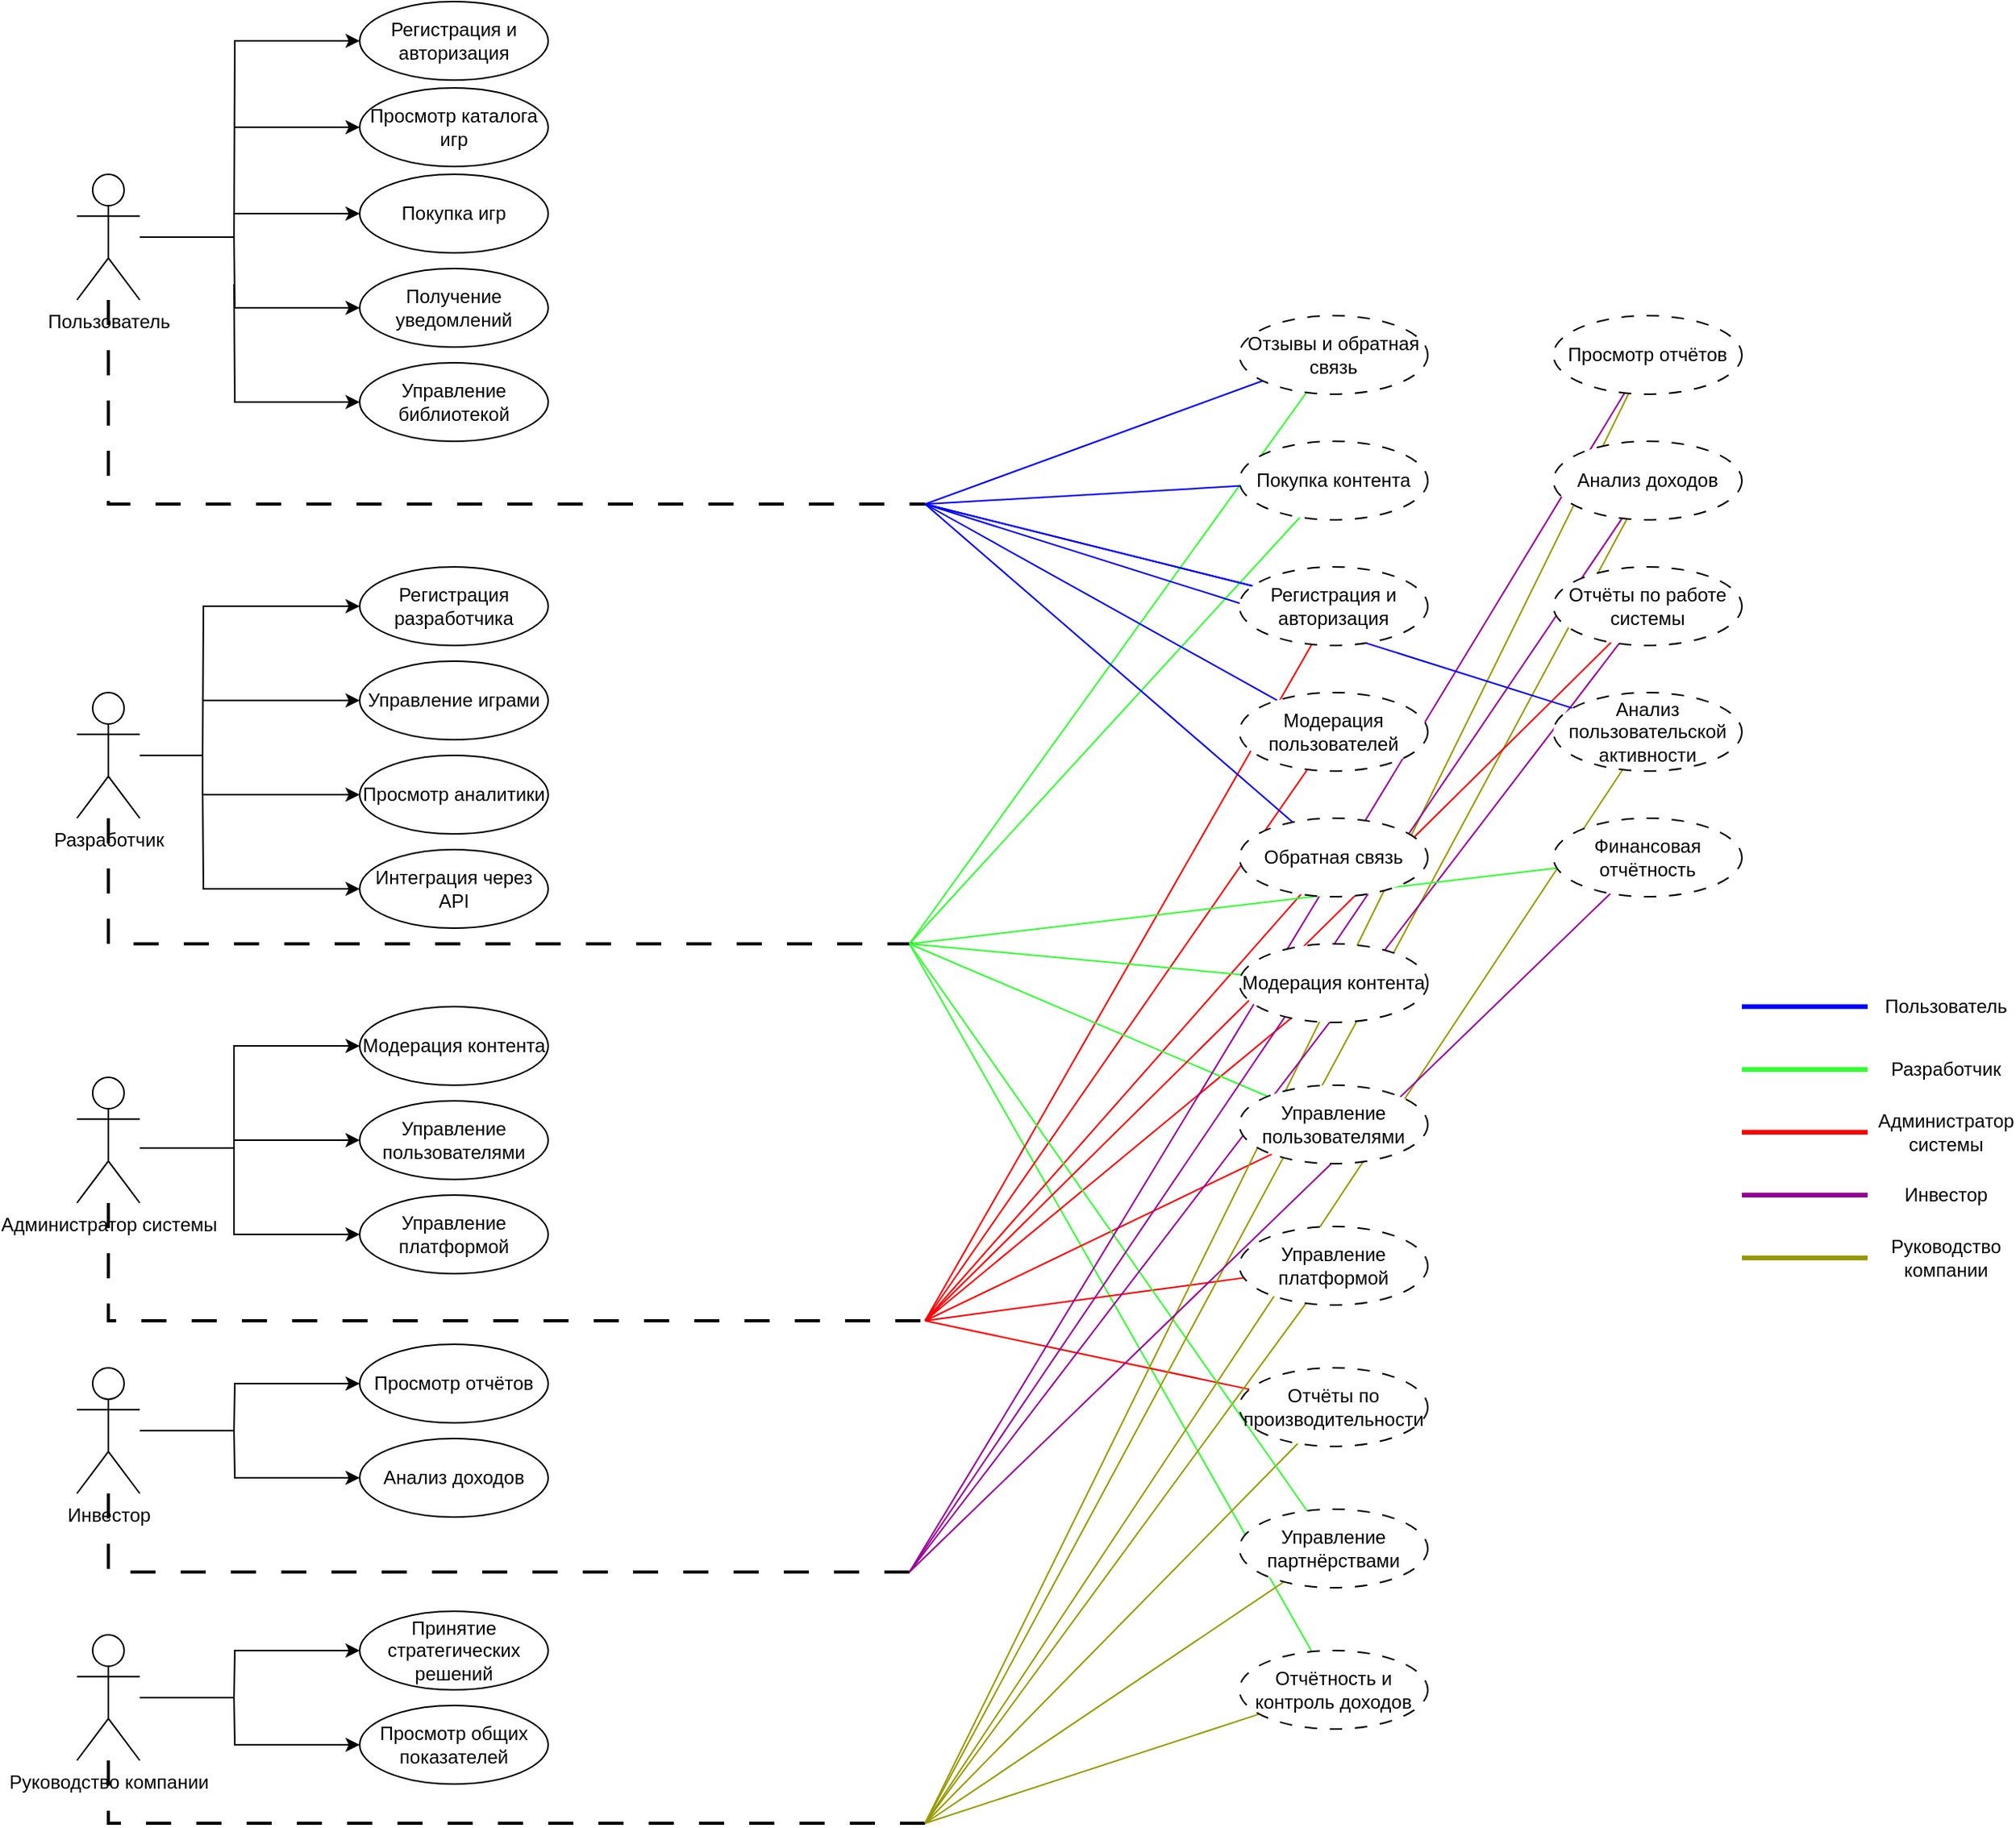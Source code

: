 <mxfile version="24.7.16">
  <diagram name="Страница — 1" id="D-IoQ3v4bLkswCky7Vqq">
    <mxGraphModel dx="1254" dy="1706" grid="1" gridSize="10" guides="1" tooltips="1" connect="1" arrows="1" fold="1" page="1" pageScale="1" pageWidth="827" pageHeight="1169" math="0" shadow="0">
      <root>
        <mxCell id="0" />
        <mxCell id="1" parent="0" />
        <mxCell id="D_x7PQ11Qpdmi0xJWcvq-93" style="rounded=0;orthogonalLoop=1;jettySize=auto;html=1;endArrow=none;endFill=0;strokeColor=#33FF33;" edge="1" parent="1" source="D_x7PQ11Qpdmi0xJWcvq-89">
          <mxGeometry relative="1" as="geometry">
            <mxPoint x="590" y="600.0" as="targetPoint" />
          </mxGeometry>
        </mxCell>
        <mxCell id="D_x7PQ11Qpdmi0xJWcvq-25" style="edgeStyle=orthogonalEdgeStyle;rounded=0;orthogonalLoop=1;jettySize=auto;html=1;endArrow=none;endFill=0;" edge="1" parent="1" source="D_x7PQ11Qpdmi0xJWcvq-1">
          <mxGeometry relative="1" as="geometry">
            <mxPoint x="160" y="150" as="targetPoint" />
            <Array as="points">
              <mxPoint x="160" y="150" />
              <mxPoint x="160" y="151" />
            </Array>
          </mxGeometry>
        </mxCell>
        <mxCell id="D_x7PQ11Qpdmi0xJWcvq-53" style="edgeStyle=orthogonalEdgeStyle;rounded=0;orthogonalLoop=1;jettySize=auto;html=1;strokeWidth=2;endArrow=none;endFill=0;dashed=1;dashPattern=8 8;" edge="1" parent="1" source="D_x7PQ11Qpdmi0xJWcvq-1">
          <mxGeometry relative="1" as="geometry">
            <mxPoint x="600" y="320" as="targetPoint" />
            <Array as="points">
              <mxPoint x="80" y="320" />
            </Array>
          </mxGeometry>
        </mxCell>
        <mxCell id="D_x7PQ11Qpdmi0xJWcvq-1" value="Пользователь" style="shape=umlActor;verticalLabelPosition=bottom;verticalAlign=top;html=1;outlineConnect=0;" vertex="1" parent="1">
          <mxGeometry x="60" y="110" width="40" height="80" as="geometry" />
        </mxCell>
        <mxCell id="D_x7PQ11Qpdmi0xJWcvq-33" style="edgeStyle=orthogonalEdgeStyle;rounded=0;orthogonalLoop=1;jettySize=auto;html=1;endArrow=none;endFill=0;" edge="1" parent="1" source="D_x7PQ11Qpdmi0xJWcvq-2">
          <mxGeometry relative="1" as="geometry">
            <mxPoint x="140" y="480" as="targetPoint" />
          </mxGeometry>
        </mxCell>
        <mxCell id="D_x7PQ11Qpdmi0xJWcvq-54" style="edgeStyle=orthogonalEdgeStyle;rounded=0;orthogonalLoop=1;jettySize=auto;html=1;strokeWidth=2;endArrow=none;endFill=0;dashed=1;dashPattern=8 8;" edge="1" parent="1" source="D_x7PQ11Qpdmi0xJWcvq-2">
          <mxGeometry relative="1" as="geometry">
            <mxPoint x="600" y="600" as="targetPoint" />
            <Array as="points">
              <mxPoint x="80" y="600" />
            </Array>
          </mxGeometry>
        </mxCell>
        <mxCell id="D_x7PQ11Qpdmi0xJWcvq-2" value="Разработчик" style="shape=umlActor;verticalLabelPosition=bottom;verticalAlign=top;html=1;outlineConnect=0;" vertex="1" parent="1">
          <mxGeometry x="60" y="440" width="40" height="80" as="geometry" />
        </mxCell>
        <mxCell id="D_x7PQ11Qpdmi0xJWcvq-47" style="edgeStyle=orthogonalEdgeStyle;rounded=0;orthogonalLoop=1;jettySize=auto;html=1;endArrow=none;endFill=0;" edge="1" parent="1" source="D_x7PQ11Qpdmi0xJWcvq-3">
          <mxGeometry relative="1" as="geometry">
            <mxPoint x="160" y="1080" as="targetPoint" />
          </mxGeometry>
        </mxCell>
        <mxCell id="D_x7PQ11Qpdmi0xJWcvq-58" style="edgeStyle=orthogonalEdgeStyle;rounded=0;orthogonalLoop=1;jettySize=auto;html=1;endArrow=none;endFill=0;dashed=1;dashPattern=8 8;strokeWidth=2;" edge="1" parent="1" source="D_x7PQ11Qpdmi0xJWcvq-3">
          <mxGeometry relative="1" as="geometry">
            <mxPoint x="600" y="1160" as="targetPoint" />
            <Array as="points">
              <mxPoint x="80" y="1160" />
            </Array>
          </mxGeometry>
        </mxCell>
        <mxCell id="D_x7PQ11Qpdmi0xJWcvq-3" value="Руководство компании" style="shape=umlActor;verticalLabelPosition=bottom;verticalAlign=top;html=1;outlineConnect=0;" vertex="1" parent="1">
          <mxGeometry x="60" y="1040" width="40" height="80" as="geometry" />
        </mxCell>
        <mxCell id="D_x7PQ11Qpdmi0xJWcvq-38" style="edgeStyle=orthogonalEdgeStyle;rounded=0;orthogonalLoop=1;jettySize=auto;html=1;endArrow=none;endFill=0;" edge="1" parent="1">
          <mxGeometry relative="1" as="geometry">
            <mxPoint x="160" y="730" as="targetPoint" />
            <mxPoint x="100.0" y="730" as="sourcePoint" />
          </mxGeometry>
        </mxCell>
        <mxCell id="D_x7PQ11Qpdmi0xJWcvq-56" style="edgeStyle=orthogonalEdgeStyle;rounded=0;orthogonalLoop=1;jettySize=auto;html=1;endArrow=none;endFill=0;dashed=1;dashPattern=8 8;strokeWidth=2;" edge="1" parent="1" source="D_x7PQ11Qpdmi0xJWcvq-4">
          <mxGeometry relative="1" as="geometry">
            <mxPoint x="600" y="840.0" as="targetPoint" />
            <Array as="points">
              <mxPoint x="80" y="840" />
            </Array>
          </mxGeometry>
        </mxCell>
        <mxCell id="D_x7PQ11Qpdmi0xJWcvq-4" value="&lt;div style=&quot;&quot;&gt;&lt;span style=&quot;background-color: initial;&quot;&gt;Администратор системы&lt;/span&gt;&lt;/div&gt;" style="shape=umlActor;verticalLabelPosition=bottom;verticalAlign=top;html=1;outlineConnect=0;align=center;" vertex="1" parent="1">
          <mxGeometry x="60" y="685" width="40" height="80" as="geometry" />
        </mxCell>
        <mxCell id="D_x7PQ11Qpdmi0xJWcvq-44" style="edgeStyle=orthogonalEdgeStyle;rounded=0;orthogonalLoop=1;jettySize=auto;html=1;endArrow=none;endFill=0;" edge="1" parent="1" source="D_x7PQ11Qpdmi0xJWcvq-5">
          <mxGeometry relative="1" as="geometry">
            <mxPoint x="160" y="910" as="targetPoint" />
          </mxGeometry>
        </mxCell>
        <mxCell id="D_x7PQ11Qpdmi0xJWcvq-57" style="edgeStyle=orthogonalEdgeStyle;rounded=0;orthogonalLoop=1;jettySize=auto;html=1;endArrow=none;endFill=0;dashed=1;dashPattern=8 8;strokeWidth=2;" edge="1" parent="1" source="D_x7PQ11Qpdmi0xJWcvq-5">
          <mxGeometry relative="1" as="geometry">
            <mxPoint x="600" y="1000" as="targetPoint" />
            <Array as="points">
              <mxPoint x="80" y="1000" />
            </Array>
          </mxGeometry>
        </mxCell>
        <mxCell id="D_x7PQ11Qpdmi0xJWcvq-5" value="Инвестор" style="shape=umlActor;verticalLabelPosition=bottom;verticalAlign=top;html=1;outlineConnect=0;" vertex="1" parent="1">
          <mxGeometry x="60" y="870" width="40" height="80" as="geometry" />
        </mxCell>
        <mxCell id="D_x7PQ11Qpdmi0xJWcvq-26" style="edgeStyle=orthogonalEdgeStyle;rounded=0;orthogonalLoop=1;jettySize=auto;html=1;startArrow=classic;startFill=1;endArrow=none;endFill=0;" edge="1" parent="1" source="D_x7PQ11Qpdmi0xJWcvq-7">
          <mxGeometry relative="1" as="geometry">
            <mxPoint x="160" y="150" as="targetPoint" />
          </mxGeometry>
        </mxCell>
        <mxCell id="D_x7PQ11Qpdmi0xJWcvq-7" value="Регистрация и авторизация" style="ellipse;whiteSpace=wrap;html=1;" vertex="1" parent="1">
          <mxGeometry x="240" width="120" height="50" as="geometry" />
        </mxCell>
        <mxCell id="D_x7PQ11Qpdmi0xJWcvq-27" style="edgeStyle=orthogonalEdgeStyle;rounded=0;orthogonalLoop=1;jettySize=auto;html=1;startArrow=classic;startFill=1;endArrow=none;endFill=0;" edge="1" parent="1" source="D_x7PQ11Qpdmi0xJWcvq-9">
          <mxGeometry relative="1" as="geometry">
            <mxPoint x="160" y="80" as="targetPoint" />
          </mxGeometry>
        </mxCell>
        <mxCell id="D_x7PQ11Qpdmi0xJWcvq-9" value="Просмотр каталога игр" style="ellipse;whiteSpace=wrap;html=1;" vertex="1" parent="1">
          <mxGeometry x="240" y="55" width="120" height="50" as="geometry" />
        </mxCell>
        <mxCell id="D_x7PQ11Qpdmi0xJWcvq-29" style="edgeStyle=orthogonalEdgeStyle;rounded=0;orthogonalLoop=1;jettySize=auto;html=1;startArrow=classic;startFill=1;endArrow=none;endFill=0;" edge="1" parent="1" source="D_x7PQ11Qpdmi0xJWcvq-10">
          <mxGeometry relative="1" as="geometry">
            <mxPoint x="160" y="135" as="targetPoint" />
          </mxGeometry>
        </mxCell>
        <mxCell id="D_x7PQ11Qpdmi0xJWcvq-10" value="Покупка игр" style="ellipse;whiteSpace=wrap;html=1;" vertex="1" parent="1">
          <mxGeometry x="240" y="110" width="120" height="50" as="geometry" />
        </mxCell>
        <mxCell id="D_x7PQ11Qpdmi0xJWcvq-30" style="edgeStyle=orthogonalEdgeStyle;rounded=0;orthogonalLoop=1;jettySize=auto;html=1;startArrow=classic;startFill=1;endArrow=none;endFill=0;" edge="1" parent="1" source="D_x7PQ11Qpdmi0xJWcvq-11">
          <mxGeometry relative="1" as="geometry">
            <mxPoint x="160" y="150" as="targetPoint" />
          </mxGeometry>
        </mxCell>
        <mxCell id="D_x7PQ11Qpdmi0xJWcvq-11" value="Получение уведомлений" style="ellipse;whiteSpace=wrap;html=1;" vertex="1" parent="1">
          <mxGeometry x="240" y="170" width="120" height="50" as="geometry" />
        </mxCell>
        <mxCell id="D_x7PQ11Qpdmi0xJWcvq-31" style="edgeStyle=orthogonalEdgeStyle;rounded=0;orthogonalLoop=1;jettySize=auto;html=1;startArrow=classic;startFill=1;endArrow=none;endFill=0;" edge="1" parent="1" source="D_x7PQ11Qpdmi0xJWcvq-12">
          <mxGeometry relative="1" as="geometry">
            <mxPoint x="160" y="180" as="targetPoint" />
          </mxGeometry>
        </mxCell>
        <mxCell id="D_x7PQ11Qpdmi0xJWcvq-12" value="Управление библиотекой" style="ellipse;whiteSpace=wrap;html=1;" vertex="1" parent="1">
          <mxGeometry x="240" y="230" width="120" height="50" as="geometry" />
        </mxCell>
        <mxCell id="D_x7PQ11Qpdmi0xJWcvq-37" style="edgeStyle=orthogonalEdgeStyle;rounded=0;orthogonalLoop=1;jettySize=auto;html=1;startArrow=classic;startFill=1;endArrow=none;endFill=0;" edge="1" parent="1" source="D_x7PQ11Qpdmi0xJWcvq-13">
          <mxGeometry relative="1" as="geometry">
            <mxPoint x="140" y="500" as="targetPoint" />
          </mxGeometry>
        </mxCell>
        <mxCell id="D_x7PQ11Qpdmi0xJWcvq-13" value="Интеграция через API" style="ellipse;whiteSpace=wrap;html=1;" vertex="1" parent="1">
          <mxGeometry x="240" y="540" width="120" height="50" as="geometry" />
        </mxCell>
        <mxCell id="D_x7PQ11Qpdmi0xJWcvq-36" style="edgeStyle=orthogonalEdgeStyle;rounded=0;orthogonalLoop=1;jettySize=auto;html=1;startArrow=classic;startFill=1;endArrow=none;endFill=0;" edge="1" parent="1" source="D_x7PQ11Qpdmi0xJWcvq-14">
          <mxGeometry relative="1" as="geometry">
            <mxPoint x="140" y="480" as="targetPoint" />
            <Array as="points">
              <mxPoint x="140" y="505" />
            </Array>
          </mxGeometry>
        </mxCell>
        <mxCell id="D_x7PQ11Qpdmi0xJWcvq-14" value="Просмотр аналитики" style="ellipse;whiteSpace=wrap;html=1;" vertex="1" parent="1">
          <mxGeometry x="240" y="480" width="120" height="50" as="geometry" />
        </mxCell>
        <mxCell id="D_x7PQ11Qpdmi0xJWcvq-35" style="edgeStyle=orthogonalEdgeStyle;rounded=0;orthogonalLoop=1;jettySize=auto;html=1;startArrow=classic;startFill=1;endArrow=none;endFill=0;" edge="1" parent="1" source="D_x7PQ11Qpdmi0xJWcvq-15">
          <mxGeometry relative="1" as="geometry">
            <mxPoint x="140" y="445" as="targetPoint" />
          </mxGeometry>
        </mxCell>
        <mxCell id="D_x7PQ11Qpdmi0xJWcvq-15" value="Управление играми" style="ellipse;whiteSpace=wrap;html=1;" vertex="1" parent="1">
          <mxGeometry x="240" y="420" width="120" height="50" as="geometry" />
        </mxCell>
        <mxCell id="D_x7PQ11Qpdmi0xJWcvq-34" style="edgeStyle=orthogonalEdgeStyle;rounded=0;orthogonalLoop=1;jettySize=auto;html=1;startArrow=classic;startFill=1;endArrow=none;endFill=0;" edge="1" parent="1" source="D_x7PQ11Qpdmi0xJWcvq-16">
          <mxGeometry relative="1" as="geometry">
            <mxPoint x="140" y="480" as="targetPoint" />
          </mxGeometry>
        </mxCell>
        <mxCell id="D_x7PQ11Qpdmi0xJWcvq-16" value="Регистрация разработчика" style="ellipse;whiteSpace=wrap;html=1;" vertex="1" parent="1">
          <mxGeometry x="240" y="360" width="120" height="50" as="geometry" />
        </mxCell>
        <mxCell id="D_x7PQ11Qpdmi0xJWcvq-43" style="edgeStyle=orthogonalEdgeStyle;rounded=0;orthogonalLoop=1;jettySize=auto;html=1;startArrow=classic;startFill=1;endArrow=none;endFill=0;" edge="1" parent="1" source="D_x7PQ11Qpdmi0xJWcvq-17">
          <mxGeometry relative="1" as="geometry">
            <mxPoint x="160" y="730" as="targetPoint" />
            <Array as="points">
              <mxPoint x="160" y="785" />
            </Array>
          </mxGeometry>
        </mxCell>
        <mxCell id="D_x7PQ11Qpdmi0xJWcvq-17" value="Управление платформой" style="ellipse;whiteSpace=wrap;html=1;" vertex="1" parent="1">
          <mxGeometry x="240" y="760" width="120" height="50" as="geometry" />
        </mxCell>
        <mxCell id="D_x7PQ11Qpdmi0xJWcvq-42" style="edgeStyle=orthogonalEdgeStyle;rounded=0;orthogonalLoop=1;jettySize=auto;html=1;startArrow=classic;startFill=1;endArrow=none;endFill=0;" edge="1" parent="1" source="D_x7PQ11Qpdmi0xJWcvq-18">
          <mxGeometry relative="1" as="geometry">
            <mxPoint x="160" y="725" as="targetPoint" />
          </mxGeometry>
        </mxCell>
        <mxCell id="D_x7PQ11Qpdmi0xJWcvq-18" value="Управление пользователями" style="ellipse;whiteSpace=wrap;html=1;" vertex="1" parent="1">
          <mxGeometry x="240" y="700" width="120" height="50" as="geometry" />
        </mxCell>
        <mxCell id="D_x7PQ11Qpdmi0xJWcvq-39" style="edgeStyle=orthogonalEdgeStyle;rounded=0;orthogonalLoop=1;jettySize=auto;html=1;startArrow=classic;startFill=1;endArrow=none;endFill=0;" edge="1" parent="1" source="D_x7PQ11Qpdmi0xJWcvq-19">
          <mxGeometry relative="1" as="geometry">
            <mxPoint x="160" y="730" as="targetPoint" />
            <Array as="points">
              <mxPoint x="160" y="665" />
            </Array>
          </mxGeometry>
        </mxCell>
        <mxCell id="D_x7PQ11Qpdmi0xJWcvq-19" value="Модерация контента" style="ellipse;whiteSpace=wrap;html=1;" vertex="1" parent="1">
          <mxGeometry x="240" y="640" width="120" height="50" as="geometry" />
        </mxCell>
        <mxCell id="D_x7PQ11Qpdmi0xJWcvq-46" style="edgeStyle=orthogonalEdgeStyle;rounded=0;orthogonalLoop=1;jettySize=auto;html=1;endArrow=none;endFill=0;startArrow=classic;startFill=1;" edge="1" parent="1" source="D_x7PQ11Qpdmi0xJWcvq-20">
          <mxGeometry relative="1" as="geometry">
            <mxPoint x="160" y="910" as="targetPoint" />
          </mxGeometry>
        </mxCell>
        <mxCell id="D_x7PQ11Qpdmi0xJWcvq-20" value="Анализ доходов" style="ellipse;whiteSpace=wrap;html=1;" vertex="1" parent="1">
          <mxGeometry x="240" y="915" width="120" height="50" as="geometry" />
        </mxCell>
        <mxCell id="D_x7PQ11Qpdmi0xJWcvq-45" style="edgeStyle=orthogonalEdgeStyle;rounded=0;orthogonalLoop=1;jettySize=auto;html=1;startArrow=classic;startFill=1;endArrow=none;endFill=0;" edge="1" parent="1" source="D_x7PQ11Qpdmi0xJWcvq-21">
          <mxGeometry relative="1" as="geometry">
            <mxPoint x="160" y="910" as="targetPoint" />
          </mxGeometry>
        </mxCell>
        <mxCell id="D_x7PQ11Qpdmi0xJWcvq-21" value="Просмотр отчётов" style="ellipse;whiteSpace=wrap;html=1;" vertex="1" parent="1">
          <mxGeometry x="240" y="855" width="120" height="50" as="geometry" />
        </mxCell>
        <mxCell id="D_x7PQ11Qpdmi0xJWcvq-49" style="edgeStyle=orthogonalEdgeStyle;rounded=0;orthogonalLoop=1;jettySize=auto;html=1;startArrow=classic;startFill=1;endArrow=none;endFill=0;" edge="1" parent="1" source="D_x7PQ11Qpdmi0xJWcvq-22">
          <mxGeometry relative="1" as="geometry">
            <mxPoint x="160" y="1080" as="targetPoint" />
          </mxGeometry>
        </mxCell>
        <mxCell id="D_x7PQ11Qpdmi0xJWcvq-22" value="Просмотр общих показателей" style="ellipse;whiteSpace=wrap;html=1;" vertex="1" parent="1">
          <mxGeometry x="240" y="1085" width="120" height="50" as="geometry" />
        </mxCell>
        <mxCell id="D_x7PQ11Qpdmi0xJWcvq-48" style="edgeStyle=orthogonalEdgeStyle;rounded=0;orthogonalLoop=1;jettySize=auto;html=1;endArrow=none;endFill=0;startArrow=classic;startFill=1;" edge="1" parent="1" source="D_x7PQ11Qpdmi0xJWcvq-23">
          <mxGeometry relative="1" as="geometry">
            <mxPoint x="160" y="1080" as="targetPoint" />
          </mxGeometry>
        </mxCell>
        <mxCell id="D_x7PQ11Qpdmi0xJWcvq-23" value="Принятие стратегических решений" style="ellipse;whiteSpace=wrap;html=1;" vertex="1" parent="1">
          <mxGeometry x="240" y="1025" width="120" height="50" as="geometry" />
        </mxCell>
        <mxCell id="D_x7PQ11Qpdmi0xJWcvq-67" style="rounded=0;orthogonalLoop=1;jettySize=auto;html=1;endArrow=none;endFill=0;strokeColor=#0000FF;" edge="1" parent="1" source="D_x7PQ11Qpdmi0xJWcvq-60">
          <mxGeometry relative="1" as="geometry">
            <mxPoint x="600" y="320" as="targetPoint" />
          </mxGeometry>
        </mxCell>
        <mxCell id="D_x7PQ11Qpdmi0xJWcvq-68" style="rounded=0;orthogonalLoop=1;jettySize=auto;html=1;endArrow=none;endFill=0;strokeColor=#33FF33;" edge="1" parent="1" source="D_x7PQ11Qpdmi0xJWcvq-60">
          <mxGeometry relative="1" as="geometry">
            <mxPoint x="590" y="600" as="targetPoint" />
          </mxGeometry>
        </mxCell>
        <mxCell id="D_x7PQ11Qpdmi0xJWcvq-69" style="rounded=0;orthogonalLoop=1;jettySize=auto;html=1;endArrow=none;endFill=0;strokeColor=#0000FF;" edge="1" parent="1" source="D_x7PQ11Qpdmi0xJWcvq-61">
          <mxGeometry relative="1" as="geometry">
            <mxPoint x="600" y="320" as="targetPoint" />
          </mxGeometry>
        </mxCell>
        <mxCell id="D_x7PQ11Qpdmi0xJWcvq-70" style="rounded=0;orthogonalLoop=1;jettySize=auto;html=1;endArrow=none;endFill=0;strokeColor=#33FF33;" edge="1" parent="1" source="D_x7PQ11Qpdmi0xJWcvq-61">
          <mxGeometry relative="1" as="geometry">
            <mxPoint x="590" y="600" as="targetPoint" />
          </mxGeometry>
        </mxCell>
        <mxCell id="D_x7PQ11Qpdmi0xJWcvq-71" style="rounded=0;orthogonalLoop=1;jettySize=auto;html=1;endArrow=none;endFill=0;strokeColor=#FF0000;" edge="1" parent="1" source="D_x7PQ11Qpdmi0xJWcvq-62">
          <mxGeometry relative="1" as="geometry">
            <mxPoint x="600" y="840" as="targetPoint" />
          </mxGeometry>
        </mxCell>
        <mxCell id="D_x7PQ11Qpdmi0xJWcvq-72" style="rounded=0;orthogonalLoop=1;jettySize=auto;html=1;strokeColor=#0000FF;endArrow=none;endFill=0;" edge="1" parent="1" source="D_x7PQ11Qpdmi0xJWcvq-62">
          <mxGeometry relative="1" as="geometry">
            <mxPoint x="600" y="320" as="targetPoint" />
          </mxGeometry>
        </mxCell>
        <mxCell id="D_x7PQ11Qpdmi0xJWcvq-73" style="rounded=0;orthogonalLoop=1;jettySize=auto;html=1;strokeColor=#0000FF;endArrow=none;endFill=0;" edge="1" parent="1" source="D_x7PQ11Qpdmi0xJWcvq-62">
          <mxGeometry relative="1" as="geometry">
            <mxPoint x="600" y="320" as="targetPoint" />
          </mxGeometry>
        </mxCell>
        <mxCell id="D_x7PQ11Qpdmi0xJWcvq-74" style="rounded=0;orthogonalLoop=1;jettySize=auto;html=1;strokeColor=#0000FF;endArrow=none;endFill=0;" edge="1" parent="1" source="D_x7PQ11Qpdmi0xJWcvq-63">
          <mxGeometry relative="1" as="geometry">
            <mxPoint x="600" y="320" as="targetPoint" />
          </mxGeometry>
        </mxCell>
        <mxCell id="D_x7PQ11Qpdmi0xJWcvq-75" style="rounded=0;orthogonalLoop=1;jettySize=auto;html=1;strokeColor=#FF0000;endArrow=none;endFill=0;" edge="1" parent="1" source="D_x7PQ11Qpdmi0xJWcvq-63">
          <mxGeometry relative="1" as="geometry">
            <mxPoint x="600" y="840" as="targetPoint" />
          </mxGeometry>
        </mxCell>
        <mxCell id="D_x7PQ11Qpdmi0xJWcvq-76" style="rounded=0;orthogonalLoop=1;jettySize=auto;html=1;endArrow=none;endFill=0;strokeColor=#FF0000;" edge="1" parent="1" source="D_x7PQ11Qpdmi0xJWcvq-64">
          <mxGeometry relative="1" as="geometry">
            <mxPoint x="600" y="840" as="targetPoint" />
          </mxGeometry>
        </mxCell>
        <mxCell id="D_x7PQ11Qpdmi0xJWcvq-77" style="rounded=0;orthogonalLoop=1;jettySize=auto;html=1;endArrow=none;endFill=0;strokeColor=#0000FF;" edge="1" parent="1" source="D_x7PQ11Qpdmi0xJWcvq-64">
          <mxGeometry relative="1" as="geometry">
            <mxPoint x="600" y="320" as="targetPoint" />
          </mxGeometry>
        </mxCell>
        <mxCell id="D_x7PQ11Qpdmi0xJWcvq-78" style="rounded=0;orthogonalLoop=1;jettySize=auto;html=1;endArrow=none;endFill=0;strokeColor=#33FF33;" edge="1" parent="1" source="D_x7PQ11Qpdmi0xJWcvq-65">
          <mxGeometry relative="1" as="geometry">
            <mxPoint x="590" y="600" as="targetPoint" />
          </mxGeometry>
        </mxCell>
        <mxCell id="D_x7PQ11Qpdmi0xJWcvq-79" style="rounded=0;orthogonalLoop=1;jettySize=auto;html=1;endArrow=none;endFill=0;strokeColor=#FF0000;" edge="1" parent="1" source="D_x7PQ11Qpdmi0xJWcvq-65">
          <mxGeometry relative="1" as="geometry">
            <mxPoint x="600" y="840" as="targetPoint" />
          </mxGeometry>
        </mxCell>
        <mxCell id="D_x7PQ11Qpdmi0xJWcvq-80" style="rounded=0;orthogonalLoop=1;jettySize=auto;html=1;endArrow=none;endFill=0;strokeColor=#FF0000;" edge="1" parent="1" source="D_x7PQ11Qpdmi0xJWcvq-66">
          <mxGeometry relative="1" as="geometry">
            <mxPoint x="600" y="840" as="targetPoint" />
          </mxGeometry>
        </mxCell>
        <mxCell id="D_x7PQ11Qpdmi0xJWcvq-81" style="rounded=0;orthogonalLoop=1;jettySize=auto;html=1;endArrow=none;endFill=0;strokeColor=#33FF33;" edge="1" parent="1" source="D_x7PQ11Qpdmi0xJWcvq-66">
          <mxGeometry relative="1" as="geometry">
            <mxPoint x="590" y="600.0" as="targetPoint" />
          </mxGeometry>
        </mxCell>
        <mxCell id="D_x7PQ11Qpdmi0xJWcvq-86" style="rounded=0;orthogonalLoop=1;jettySize=auto;html=1;endArrow=none;endFill=0;strokeColor=#FF0000;" edge="1" parent="1" source="D_x7PQ11Qpdmi0xJWcvq-82">
          <mxGeometry relative="1" as="geometry">
            <mxPoint x="600" y="840" as="targetPoint" />
          </mxGeometry>
        </mxCell>
        <mxCell id="D_x7PQ11Qpdmi0xJWcvq-87" style="rounded=0;orthogonalLoop=1;jettySize=auto;html=1;endArrow=none;endFill=0;strokeColor=#999900;" edge="1" parent="1" source="D_x7PQ11Qpdmi0xJWcvq-82">
          <mxGeometry relative="1" as="geometry">
            <mxPoint x="600" y="1160" as="targetPoint" />
          </mxGeometry>
        </mxCell>
        <mxCell id="D_x7PQ11Qpdmi0xJWcvq-84" style="rounded=0;orthogonalLoop=1;jettySize=auto;html=1;strokeColor=#FF0000;endArrow=none;endFill=0;" edge="1" parent="1" source="D_x7PQ11Qpdmi0xJWcvq-83">
          <mxGeometry relative="1" as="geometry">
            <mxPoint x="600" y="840" as="targetPoint" />
          </mxGeometry>
        </mxCell>
        <mxCell id="D_x7PQ11Qpdmi0xJWcvq-85" style="rounded=0;orthogonalLoop=1;jettySize=auto;html=1;endArrow=none;endFill=0;strokeColor=#999900;" edge="1" parent="1" source="D_x7PQ11Qpdmi0xJWcvq-83">
          <mxGeometry relative="1" as="geometry">
            <mxPoint x="600" y="1160" as="targetPoint" />
          </mxGeometry>
        </mxCell>
        <mxCell id="D_x7PQ11Qpdmi0xJWcvq-90" style="rounded=0;orthogonalLoop=1;jettySize=auto;html=1;endArrow=none;endFill=0;strokeColor=#33FF33;" edge="1" parent="1" source="D_x7PQ11Qpdmi0xJWcvq-88">
          <mxGeometry relative="1" as="geometry">
            <mxPoint x="590" y="600.0" as="targetPoint" />
          </mxGeometry>
        </mxCell>
        <mxCell id="D_x7PQ11Qpdmi0xJWcvq-91" style="rounded=0;orthogonalLoop=1;jettySize=auto;html=1;endArrow=none;endFill=0;strokeColor=#999900;" edge="1" parent="1" source="D_x7PQ11Qpdmi0xJWcvq-88">
          <mxGeometry relative="1" as="geometry">
            <mxPoint x="600" y="1160" as="targetPoint" />
          </mxGeometry>
        </mxCell>
        <mxCell id="D_x7PQ11Qpdmi0xJWcvq-92" style="rounded=0;orthogonalLoop=1;jettySize=auto;html=1;endArrow=none;endFill=0;strokeColor=#999900;" edge="1" parent="1" source="D_x7PQ11Qpdmi0xJWcvq-89">
          <mxGeometry relative="1" as="geometry">
            <mxPoint x="600" y="1160" as="targetPoint" />
          </mxGeometry>
        </mxCell>
        <mxCell id="D_x7PQ11Qpdmi0xJWcvq-96" style="rounded=0;orthogonalLoop=1;jettySize=auto;html=1;endArrow=none;endFill=0;strokeColor=#999900;" edge="1" parent="1" source="D_x7PQ11Qpdmi0xJWcvq-94">
          <mxGeometry relative="1" as="geometry">
            <mxPoint x="600" y="1160" as="targetPoint" />
          </mxGeometry>
        </mxCell>
        <mxCell id="D_x7PQ11Qpdmi0xJWcvq-97" style="rounded=0;orthogonalLoop=1;jettySize=auto;html=1;endArrow=none;endFill=0;strokeColor=#990099;" edge="1" parent="1" source="D_x7PQ11Qpdmi0xJWcvq-94">
          <mxGeometry relative="1" as="geometry">
            <mxPoint x="590" y="1000" as="targetPoint" />
          </mxGeometry>
        </mxCell>
        <mxCell id="D_x7PQ11Qpdmi0xJWcvq-98" style="rounded=0;orthogonalLoop=1;jettySize=auto;html=1;endArrow=none;endFill=0;strokeColor=#999900;" edge="1" parent="1" source="D_x7PQ11Qpdmi0xJWcvq-95">
          <mxGeometry relative="1" as="geometry">
            <mxPoint x="600" y="1160" as="targetPoint" />
          </mxGeometry>
        </mxCell>
        <mxCell id="D_x7PQ11Qpdmi0xJWcvq-99" style="rounded=0;orthogonalLoop=1;jettySize=auto;html=1;endArrow=none;endFill=0;strokeColor=#990099;" edge="1" parent="1" source="D_x7PQ11Qpdmi0xJWcvq-95">
          <mxGeometry relative="1" as="geometry">
            <mxPoint x="590" y="1000" as="targetPoint" />
          </mxGeometry>
        </mxCell>
        <mxCell id="D_x7PQ11Qpdmi0xJWcvq-101" style="rounded=0;orthogonalLoop=1;jettySize=auto;html=1;endArrow=none;endFill=0;strokeColor=#990099;" edge="1" parent="1" source="D_x7PQ11Qpdmi0xJWcvq-100">
          <mxGeometry relative="1" as="geometry">
            <mxPoint x="590" y="1000" as="targetPoint" />
          </mxGeometry>
        </mxCell>
        <mxCell id="D_x7PQ11Qpdmi0xJWcvq-102" style="rounded=0;orthogonalLoop=1;jettySize=auto;html=1;endArrow=none;endFill=0;strokeColor=#FF0000;" edge="1" parent="1" source="D_x7PQ11Qpdmi0xJWcvq-100">
          <mxGeometry relative="1" as="geometry">
            <mxPoint x="600" y="840" as="targetPoint" />
          </mxGeometry>
        </mxCell>
        <mxCell id="D_x7PQ11Qpdmi0xJWcvq-104" style="rounded=0;orthogonalLoop=1;jettySize=auto;html=1;endArrow=none;endFill=0;strokeColor=#999900;" edge="1" parent="1" source="D_x7PQ11Qpdmi0xJWcvq-103">
          <mxGeometry relative="1" as="geometry">
            <mxPoint x="600" y="1160" as="targetPoint" />
          </mxGeometry>
        </mxCell>
        <mxCell id="D_x7PQ11Qpdmi0xJWcvq-105" style="rounded=0;orthogonalLoop=1;jettySize=auto;html=1;endArrow=none;endFill=0;strokeColor=#0000FF;" edge="1" parent="1" source="D_x7PQ11Qpdmi0xJWcvq-103">
          <mxGeometry relative="1" as="geometry">
            <mxPoint x="600" y="320.0" as="targetPoint" />
          </mxGeometry>
        </mxCell>
        <mxCell id="D_x7PQ11Qpdmi0xJWcvq-107" style="rounded=0;orthogonalLoop=1;jettySize=auto;html=1;endArrow=none;endFill=0;strokeColor=#33FF33;" edge="1" parent="1" source="D_x7PQ11Qpdmi0xJWcvq-106">
          <mxGeometry relative="1" as="geometry">
            <mxPoint x="590" y="600.0" as="targetPoint" />
          </mxGeometry>
        </mxCell>
        <mxCell id="D_x7PQ11Qpdmi0xJWcvq-108" style="rounded=0;orthogonalLoop=1;jettySize=auto;html=1;endArrow=none;endFill=0;strokeColor=#990099;" edge="1" parent="1" source="D_x7PQ11Qpdmi0xJWcvq-106">
          <mxGeometry relative="1" as="geometry">
            <mxPoint x="590" y="1000" as="targetPoint" />
          </mxGeometry>
        </mxCell>
        <mxCell id="D_x7PQ11Qpdmi0xJWcvq-60" value="Отзывы и обратная связь" style="ellipse;whiteSpace=wrap;html=1;dashed=1;dashPattern=8 8;" vertex="1" parent="1">
          <mxGeometry x="800" y="200" width="120" height="50" as="geometry" />
        </mxCell>
        <mxCell id="D_x7PQ11Qpdmi0xJWcvq-61" value="Покупка контента" style="ellipse;whiteSpace=wrap;html=1;dashed=1;dashPattern=8 8;" vertex="1" parent="1">
          <mxGeometry x="800" y="280" width="120" height="50" as="geometry" />
        </mxCell>
        <mxCell id="D_x7PQ11Qpdmi0xJWcvq-62" value="Регистрация и авторизация" style="ellipse;whiteSpace=wrap;html=1;dashed=1;dashPattern=8 8;" vertex="1" parent="1">
          <mxGeometry x="800" y="360" width="120" height="50" as="geometry" />
        </mxCell>
        <mxCell id="D_x7PQ11Qpdmi0xJWcvq-63" value="Модерация пользователей" style="ellipse;whiteSpace=wrap;html=1;dashed=1;dashPattern=8 8;" vertex="1" parent="1">
          <mxGeometry x="800" y="440" width="120" height="50" as="geometry" />
        </mxCell>
        <mxCell id="D_x7PQ11Qpdmi0xJWcvq-66" value="Управление пользователями" style="ellipse;whiteSpace=wrap;html=1;dashed=1;dashPattern=8 8;" vertex="1" parent="1">
          <mxGeometry x="800" y="690" width="120" height="50" as="geometry" />
        </mxCell>
        <mxCell id="D_x7PQ11Qpdmi0xJWcvq-82" value="Отчёты по производительности" style="ellipse;whiteSpace=wrap;html=1;dashed=1;dashPattern=8 8;" vertex="1" parent="1">
          <mxGeometry x="800" y="870" width="120" height="50" as="geometry" />
        </mxCell>
        <mxCell id="D_x7PQ11Qpdmi0xJWcvq-83" value="Управление платформой" style="ellipse;whiteSpace=wrap;html=1;dashed=1;dashPattern=8 8;" vertex="1" parent="1">
          <mxGeometry x="800" y="780" width="120" height="50" as="geometry" />
        </mxCell>
        <mxCell id="D_x7PQ11Qpdmi0xJWcvq-88" value="Управление партнёрствами" style="ellipse;whiteSpace=wrap;html=1;dashed=1;dashPattern=8 8;" vertex="1" parent="1">
          <mxGeometry x="800" y="960" width="120" height="50" as="geometry" />
        </mxCell>
        <mxCell id="D_x7PQ11Qpdmi0xJWcvq-89" value="Отчётность и контроль доходов" style="ellipse;whiteSpace=wrap;html=1;dashed=1;dashPattern=8 8;" vertex="1" parent="1">
          <mxGeometry x="800" y="1050" width="120" height="50" as="geometry" />
        </mxCell>
        <mxCell id="D_x7PQ11Qpdmi0xJWcvq-94" value="Просмотр отчётов" style="ellipse;whiteSpace=wrap;html=1;dashed=1;dashPattern=8 8;" vertex="1" parent="1">
          <mxGeometry x="1000" y="200" width="120" height="50" as="geometry" />
        </mxCell>
        <mxCell id="D_x7PQ11Qpdmi0xJWcvq-95" value="Анализ доходов" style="ellipse;whiteSpace=wrap;html=1;dashed=1;dashPattern=8 8;" vertex="1" parent="1">
          <mxGeometry x="1000" y="280" width="120" height="50" as="geometry" />
        </mxCell>
        <mxCell id="D_x7PQ11Qpdmi0xJWcvq-100" value="Отчёты по работе системы" style="ellipse;whiteSpace=wrap;html=1;dashed=1;dashPattern=8 8;" vertex="1" parent="1">
          <mxGeometry x="1000" y="360" width="120" height="50" as="geometry" />
        </mxCell>
        <mxCell id="D_x7PQ11Qpdmi0xJWcvq-64" value="Обратная связь" style="ellipse;whiteSpace=wrap;html=1;dashed=1;dashPattern=8 8;" vertex="1" parent="1">
          <mxGeometry x="800" y="520" width="120" height="50" as="geometry" />
        </mxCell>
        <mxCell id="D_x7PQ11Qpdmi0xJWcvq-65" value="Модерация контента" style="ellipse;whiteSpace=wrap;html=1;dashed=1;dashPattern=8 8;" vertex="1" parent="1">
          <mxGeometry x="800" y="600" width="120" height="50" as="geometry" />
        </mxCell>
        <mxCell id="D_x7PQ11Qpdmi0xJWcvq-103" value="Анализ пользовательской активности" style="ellipse;whiteSpace=wrap;html=1;dashed=1;dashPattern=8 8;" vertex="1" parent="1">
          <mxGeometry x="1000" y="440" width="120" height="50" as="geometry" />
        </mxCell>
        <mxCell id="D_x7PQ11Qpdmi0xJWcvq-106" value="Финансовая отчётность" style="ellipse;whiteSpace=wrap;html=1;dashed=1;dashPattern=8 8;" vertex="1" parent="1">
          <mxGeometry x="1000" y="520" width="120" height="50" as="geometry" />
        </mxCell>
        <mxCell id="D_x7PQ11Qpdmi0xJWcvq-109" value="" style="endArrow=none;html=1;rounded=0;strokeWidth=3;strokeColor=#0000FF;" edge="1" parent="1">
          <mxGeometry width="50" height="50" relative="1" as="geometry">
            <mxPoint x="1120" y="640" as="sourcePoint" />
            <mxPoint x="1200" y="640" as="targetPoint" />
          </mxGeometry>
        </mxCell>
        <mxCell id="D_x7PQ11Qpdmi0xJWcvq-110" value="" style="endArrow=none;html=1;rounded=0;strokeWidth=3;strokeColor=#33FF33;" edge="1" parent="1">
          <mxGeometry width="50" height="50" relative="1" as="geometry">
            <mxPoint x="1120" y="680" as="sourcePoint" />
            <mxPoint x="1200" y="680" as="targetPoint" />
          </mxGeometry>
        </mxCell>
        <mxCell id="D_x7PQ11Qpdmi0xJWcvq-112" value="" style="endArrow=none;html=1;rounded=0;strokeWidth=3;strokeColor=#FF0000;" edge="1" parent="1">
          <mxGeometry width="50" height="50" relative="1" as="geometry">
            <mxPoint x="1120" y="720" as="sourcePoint" />
            <mxPoint x="1200" y="720" as="targetPoint" />
          </mxGeometry>
        </mxCell>
        <mxCell id="D_x7PQ11Qpdmi0xJWcvq-113" value="" style="endArrow=none;html=1;rounded=0;strokeWidth=3;strokeColor=#990099;" edge="1" parent="1">
          <mxGeometry width="50" height="50" relative="1" as="geometry">
            <mxPoint x="1120" y="760" as="sourcePoint" />
            <mxPoint x="1200" y="760" as="targetPoint" />
          </mxGeometry>
        </mxCell>
        <mxCell id="D_x7PQ11Qpdmi0xJWcvq-114" value="" style="endArrow=none;html=1;rounded=0;strokeWidth=3;strokeColor=#999900;" edge="1" parent="1">
          <mxGeometry width="50" height="50" relative="1" as="geometry">
            <mxPoint x="1120" y="800" as="sourcePoint" />
            <mxPoint x="1200" y="800" as="targetPoint" />
          </mxGeometry>
        </mxCell>
        <mxCell id="D_x7PQ11Qpdmi0xJWcvq-116" value="Пользователь" style="text;html=1;align=center;verticalAlign=middle;whiteSpace=wrap;rounded=0;" vertex="1" parent="1">
          <mxGeometry x="1220" y="630" width="60" height="20" as="geometry" />
        </mxCell>
        <mxCell id="D_x7PQ11Qpdmi0xJWcvq-117" value="Разработчик" style="text;html=1;align=center;verticalAlign=middle;whiteSpace=wrap;rounded=0;" vertex="1" parent="1">
          <mxGeometry x="1220" y="670" width="60" height="20" as="geometry" />
        </mxCell>
        <mxCell id="D_x7PQ11Qpdmi0xJWcvq-118" value="Администратор системы" style="text;html=1;align=center;verticalAlign=middle;whiteSpace=wrap;rounded=0;" vertex="1" parent="1">
          <mxGeometry x="1220" y="710" width="60" height="20" as="geometry" />
        </mxCell>
        <mxCell id="D_x7PQ11Qpdmi0xJWcvq-119" value="Инвестор" style="text;html=1;align=center;verticalAlign=middle;whiteSpace=wrap;rounded=0;" vertex="1" parent="1">
          <mxGeometry x="1220" y="750" width="60" height="20" as="geometry" />
        </mxCell>
        <mxCell id="D_x7PQ11Qpdmi0xJWcvq-120" value="Руководство компании" style="text;html=1;align=center;verticalAlign=middle;whiteSpace=wrap;rounded=0;" vertex="1" parent="1">
          <mxGeometry x="1220" y="790" width="60" height="20" as="geometry" />
        </mxCell>
      </root>
    </mxGraphModel>
  </diagram>
</mxfile>
